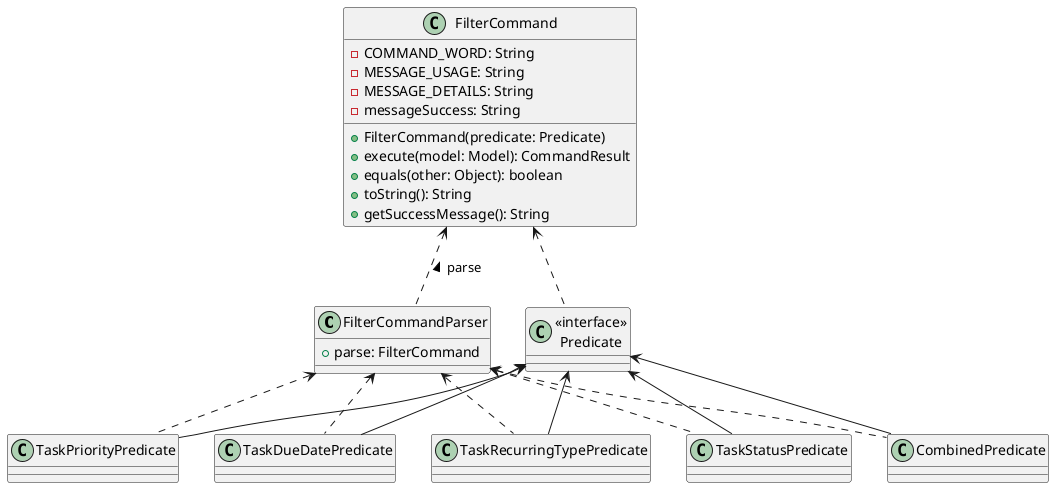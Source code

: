 @startuml

class FilterCommandParser {
  + parse: FilterCommand
}

class FilterCommand {
  - COMMAND_WORD: String
  - MESSAGE_USAGE: String
  - MESSAGE_DETAILS: String
  - messageSuccess: String
  + FilterCommand(predicate: Predicate)
  + execute(model: Model): CommandResult
  + equals(other: Object): boolean
  + toString(): String
  + getSuccessMessage(): String
}

class TaskDueDatePredicate
class TaskPriorityPredicate
class TaskStatusPredicate
class TaskRecurringTypePredicate
class CombinedPredicate

class "<<interface>>\nPredicate" as Predicate

FilterCommand <.. Predicate
Predicate <-- TaskDueDatePredicate
Predicate <-- TaskPriorityPredicate
Predicate <-- TaskStatusPredicate
Predicate <-- TaskRecurringTypePredicate
Predicate <-- CombinedPredicate

FilterCommandParser <.. TaskDueDatePredicate
FilterCommandParser <.. TaskPriorityPredicate
FilterCommandParser <.. TaskStatusPredicate
FilterCommandParser <.. TaskRecurringTypePredicate
FilterCommandParser <.. CombinedPredicate



FilterCommandParser .left.> FilterCommand : parse >

@enduml
